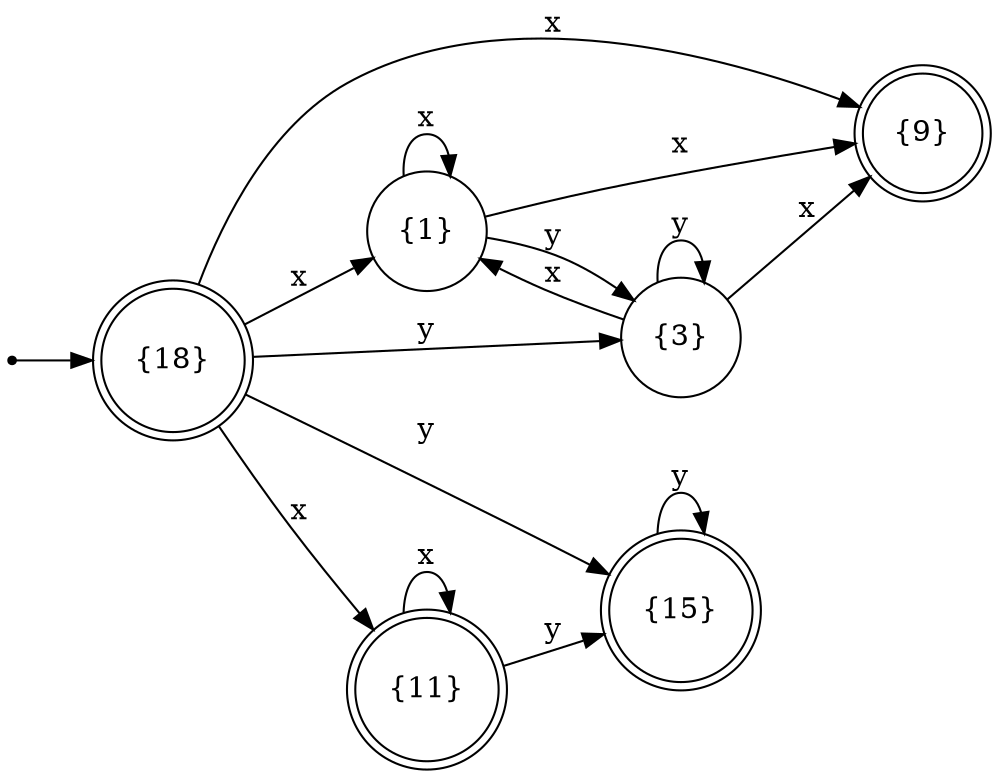 digraph Automate {
rankdir=LR;
node [shape = circle];
start [shape=point];
start -> "{18}";
"{1}" -> "{9}" [label="x"];
"{1}" -> "{1}" [label="x"];
"{3}" -> "{3}" [label="y"];
"{3}" -> "{9}" [label="x"];
"{3}" -> "{1}" [label="x"];
"{1}" -> "{3}" [label="y"];
"{18}" -> "{9}" [label="x"];
"{18}" -> "{11}" [label="x"];
"{18}" -> "{1}" [label="x"];
"{11}" -> "{11}" [label="x"];
"{15}" -> "{15}" [label="y"];
"{11}" -> "{15}" [label="y"];
"{18}" -> "{15}" [label="y"];
"{18}" -> "{3}" [label="y"];
"{9}" [shape = doublecircle];
"{15}" [shape = doublecircle];
"{11}" [shape = doublecircle];
"{18}" [shape = doublecircle];
}
